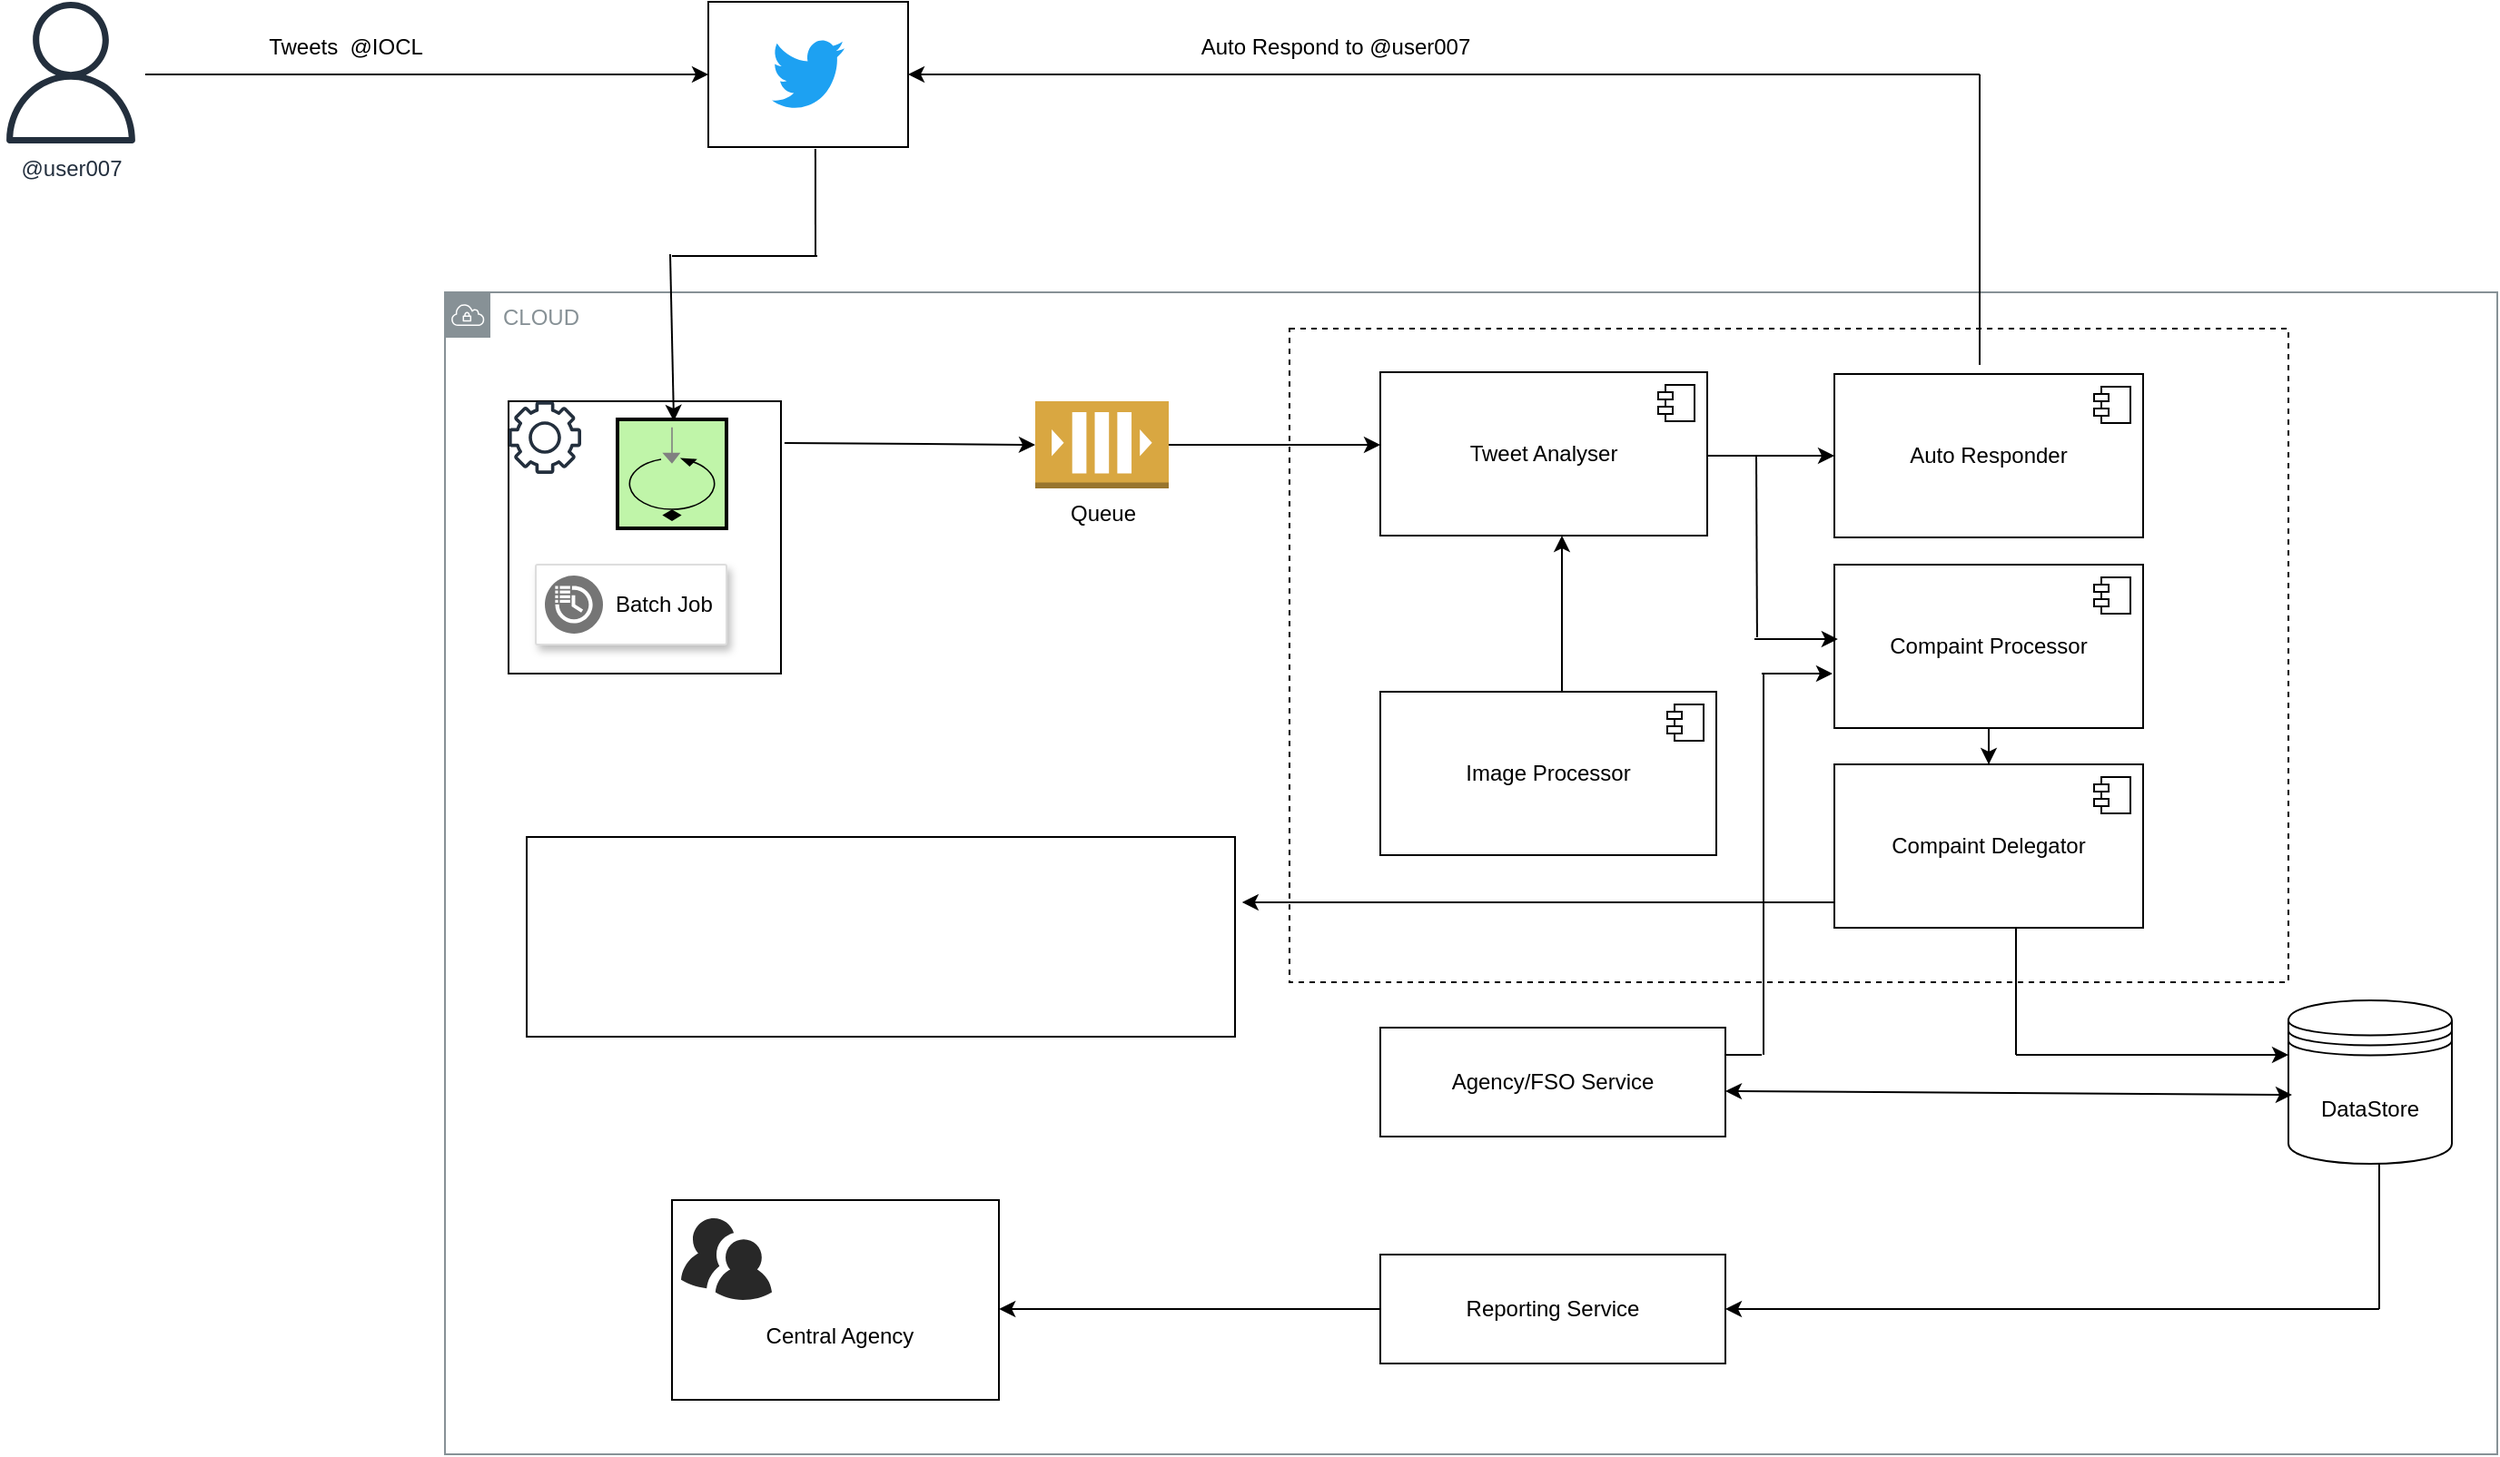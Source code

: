 <mxfile version="21.1.2" type="github">
  <diagram name="Page-1" id="rtDnuDJ027JOJXi1bW4T">
    <mxGraphModel dx="1434" dy="756" grid="1" gridSize="10" guides="1" tooltips="1" connect="1" arrows="1" fold="1" page="1" pageScale="1" pageWidth="850" pageHeight="1100" math="0" shadow="0">
      <root>
        <mxCell id="0" />
        <mxCell id="1" parent="0" />
        <mxCell id="xGUmW0sbAqv446bdcCQy-84" value="" style="rounded=0;whiteSpace=wrap;html=1;" vertex="1" parent="1">
          <mxGeometry x="400" y="720" width="180" height="110" as="geometry" />
        </mxCell>
        <mxCell id="xGUmW0sbAqv446bdcCQy-77" value="" style="rounded=0;whiteSpace=wrap;html=1;dashed=1;" vertex="1" parent="1">
          <mxGeometry x="740" y="240" width="550" height="360" as="geometry" />
        </mxCell>
        <mxCell id="xGUmW0sbAqv446bdcCQy-1" value="" style="rounded=0;whiteSpace=wrap;html=1;" vertex="1" parent="1">
          <mxGeometry x="420" y="60" width="110" height="80" as="geometry" />
        </mxCell>
        <mxCell id="xGUmW0sbAqv446bdcCQy-2" value="" style="dashed=0;outlineConnect=0;html=1;align=center;labelPosition=center;verticalLabelPosition=bottom;verticalAlign=top;shape=mxgraph.weblogos.twitter;fillColor=#1DA1F2;strokeColor=none" vertex="1" parent="1">
          <mxGeometry x="455" y="80" width="40" height="40" as="geometry" />
        </mxCell>
        <mxCell id="xGUmW0sbAqv446bdcCQy-4" value="CLOUD" style="sketch=0;outlineConnect=0;gradientColor=none;html=1;whiteSpace=wrap;fontSize=12;fontStyle=0;shape=mxgraph.aws4.group;grIcon=mxgraph.aws4.group_vpc;strokeColor=#879196;fillColor=none;verticalAlign=top;align=left;spacingLeft=30;fontColor=#879196;dashed=0;" vertex="1" parent="1">
          <mxGeometry x="275" y="220" width="1130" height="640" as="geometry" />
        </mxCell>
        <mxCell id="xGUmW0sbAqv446bdcCQy-6" value="" style="whiteSpace=wrap;html=1;aspect=fixed;" vertex="1" parent="1">
          <mxGeometry x="310" y="280" width="150" height="150" as="geometry" />
        </mxCell>
        <mxCell id="xGUmW0sbAqv446bdcCQy-5" value="" style="sketch=0;outlineConnect=0;fontColor=#232F3E;gradientColor=none;fillColor=#232F3D;strokeColor=none;dashed=0;verticalLabelPosition=bottom;verticalAlign=top;align=center;html=1;fontSize=12;fontStyle=0;aspect=fixed;pointerEvents=1;shape=mxgraph.aws4.gear;" vertex="1" parent="1">
          <mxGeometry x="310" y="280" width="40" height="40" as="geometry" />
        </mxCell>
        <mxCell id="xGUmW0sbAqv446bdcCQy-7" value="" style="strokeColor=#dddddd;shadow=1;strokeWidth=1;rounded=1;absoluteArcSize=1;arcSize=2;" vertex="1" parent="1">
          <mxGeometry x="325" y="370" width="105" height="44" as="geometry" />
        </mxCell>
        <mxCell id="xGUmW0sbAqv446bdcCQy-8" value="Batch Job" style="sketch=0;dashed=0;connectable=0;html=1;fillColor=#757575;strokeColor=none;shape=mxgraph.gcp2.scheduled_tasks;part=1;labelPosition=right;verticalLabelPosition=middle;align=left;verticalAlign=middle;spacingLeft=5;fontSize=12;" vertex="1" parent="xGUmW0sbAqv446bdcCQy-7">
          <mxGeometry y="0.5" width="32" height="32" relative="1" as="geometry">
            <mxPoint x="5" y="-16" as="offset" />
          </mxGeometry>
        </mxCell>
        <mxCell id="xGUmW0sbAqv446bdcCQy-9" value="@user007" style="sketch=0;outlineConnect=0;fontColor=#232F3E;gradientColor=none;fillColor=#232F3D;strokeColor=none;dashed=0;verticalLabelPosition=bottom;verticalAlign=top;align=center;html=1;fontSize=12;fontStyle=0;aspect=fixed;pointerEvents=1;shape=mxgraph.aws4.user;" vertex="1" parent="1">
          <mxGeometry x="30" y="60" width="78" height="78" as="geometry" />
        </mxCell>
        <mxCell id="xGUmW0sbAqv446bdcCQy-10" value="" style="endArrow=classic;html=1;rounded=0;exitX=1.078;exitY=0.513;exitDx=0;exitDy=0;exitPerimeter=0;entryX=0;entryY=0.5;entryDx=0;entryDy=0;" edge="1" parent="1" source="xGUmW0sbAqv446bdcCQy-9" target="xGUmW0sbAqv446bdcCQy-1">
          <mxGeometry width="50" height="50" relative="1" as="geometry">
            <mxPoint x="400" y="420" as="sourcePoint" />
            <mxPoint x="450" y="370" as="targetPoint" />
          </mxGeometry>
        </mxCell>
        <mxCell id="xGUmW0sbAqv446bdcCQy-11" value="Tweets&amp;nbsp; @IOCL" style="text;html=1;align=center;verticalAlign=middle;resizable=0;points=[];autosize=1;strokeColor=none;fillColor=none;" vertex="1" parent="1">
          <mxGeometry x="165" y="70" width="110" height="30" as="geometry" />
        </mxCell>
        <mxCell id="xGUmW0sbAqv446bdcCQy-12" value="" style="fillColor=#c0f5a9;dashed=0;outlineConnect=0;strokeWidth=2;html=1;align=center;fontSize=8;verticalLabelPosition=bottom;verticalAlign=top;shape=mxgraph.eip.polling_consumer;rotation=90;" vertex="1" parent="1">
          <mxGeometry x="370" y="290" width="60" height="60" as="geometry" />
        </mxCell>
        <mxCell id="xGUmW0sbAqv446bdcCQy-13" value="" style="endArrow=none;html=1;rounded=0;entryX=0.445;entryY=1.013;entryDx=0;entryDy=0;entryPerimeter=0;" edge="1" parent="1">
          <mxGeometry width="50" height="50" relative="1" as="geometry">
            <mxPoint x="479" y="200" as="sourcePoint" />
            <mxPoint x="478.95" y="141.04" as="targetPoint" />
          </mxGeometry>
        </mxCell>
        <mxCell id="xGUmW0sbAqv446bdcCQy-14" value="" style="endArrow=none;html=1;rounded=0;" edge="1" parent="1">
          <mxGeometry width="50" height="50" relative="1" as="geometry">
            <mxPoint x="400" y="200" as="sourcePoint" />
            <mxPoint x="480" y="200" as="targetPoint" />
          </mxGeometry>
        </mxCell>
        <mxCell id="xGUmW0sbAqv446bdcCQy-15" value="" style="endArrow=classic;html=1;rounded=0;entryX=0.033;entryY=0.633;entryDx=0;entryDy=0;entryPerimeter=0;" edge="1" parent="1">
          <mxGeometry width="50" height="50" relative="1" as="geometry">
            <mxPoint x="399" y="199" as="sourcePoint" />
            <mxPoint x="401.02" y="290.98" as="targetPoint" />
          </mxGeometry>
        </mxCell>
        <mxCell id="xGUmW0sbAqv446bdcCQy-22" value="" style="edgeStyle=orthogonalEdgeStyle;rounded=0;orthogonalLoop=1;jettySize=auto;html=1;" edge="1" parent="1" source="xGUmW0sbAqv446bdcCQy-16">
          <mxGeometry relative="1" as="geometry">
            <mxPoint x="790" y="304" as="targetPoint" />
            <Array as="points">
              <mxPoint x="760" y="304" />
              <mxPoint x="760" y="304" />
            </Array>
          </mxGeometry>
        </mxCell>
        <mxCell id="xGUmW0sbAqv446bdcCQy-16" value="Queue" style="outlineConnect=0;dashed=0;verticalLabelPosition=bottom;verticalAlign=top;align=center;html=1;shape=mxgraph.aws3.queue;fillColor=#D9A741;gradientColor=none;" vertex="1" parent="1">
          <mxGeometry x="600" y="280" width="73.5" height="48" as="geometry" />
        </mxCell>
        <mxCell id="xGUmW0sbAqv446bdcCQy-19" value="" style="endArrow=classic;html=1;rounded=0;entryX=0;entryY=0.5;entryDx=0;entryDy=0;entryPerimeter=0;exitX=1.013;exitY=0.153;exitDx=0;exitDy=0;exitPerimeter=0;" edge="1" parent="1" source="xGUmW0sbAqv446bdcCQy-6" target="xGUmW0sbAqv446bdcCQy-16">
          <mxGeometry width="50" height="50" relative="1" as="geometry">
            <mxPoint x="470" y="304" as="sourcePoint" />
            <mxPoint x="450" y="370" as="targetPoint" />
          </mxGeometry>
        </mxCell>
        <mxCell id="xGUmW0sbAqv446bdcCQy-32" value="" style="edgeStyle=orthogonalEdgeStyle;rounded=0;orthogonalLoop=1;jettySize=auto;html=1;" edge="1" parent="1" source="xGUmW0sbAqv446bdcCQy-23">
          <mxGeometry relative="1" as="geometry">
            <mxPoint x="1040" y="310" as="targetPoint" />
            <Array as="points">
              <mxPoint x="990" y="310" />
              <mxPoint x="990" y="310" />
            </Array>
          </mxGeometry>
        </mxCell>
        <mxCell id="xGUmW0sbAqv446bdcCQy-23" value="Tweet Analyser" style="html=1;dropTarget=0;whiteSpace=wrap;" vertex="1" parent="1">
          <mxGeometry x="790" y="264" width="180" height="90" as="geometry" />
        </mxCell>
        <mxCell id="xGUmW0sbAqv446bdcCQy-24" value="" style="shape=module;jettyWidth=8;jettyHeight=4;" vertex="1" parent="xGUmW0sbAqv446bdcCQy-23">
          <mxGeometry x="1" width="20" height="20" relative="1" as="geometry">
            <mxPoint x="-27" y="7" as="offset" />
          </mxGeometry>
        </mxCell>
        <mxCell id="xGUmW0sbAqv446bdcCQy-25" value="Auto Responder" style="html=1;dropTarget=0;whiteSpace=wrap;" vertex="1" parent="1">
          <mxGeometry x="1040" y="265" width="170" height="90" as="geometry" />
        </mxCell>
        <mxCell id="xGUmW0sbAqv446bdcCQy-26" value="" style="shape=module;jettyWidth=8;jettyHeight=4;" vertex="1" parent="xGUmW0sbAqv446bdcCQy-25">
          <mxGeometry x="1" width="20" height="20" relative="1" as="geometry">
            <mxPoint x="-27" y="7" as="offset" />
          </mxGeometry>
        </mxCell>
        <mxCell id="xGUmW0sbAqv446bdcCQy-29" value="" style="endArrow=none;html=1;rounded=0;" edge="1" parent="1">
          <mxGeometry width="50" height="50" relative="1" as="geometry">
            <mxPoint x="1120" y="260" as="sourcePoint" />
            <mxPoint x="1120" y="100" as="targetPoint" />
          </mxGeometry>
        </mxCell>
        <mxCell id="xGUmW0sbAqv446bdcCQy-30" value="" style="endArrow=classic;html=1;rounded=0;entryX=1;entryY=0.5;entryDx=0;entryDy=0;" edge="1" parent="1" target="xGUmW0sbAqv446bdcCQy-1">
          <mxGeometry width="50" height="50" relative="1" as="geometry">
            <mxPoint x="1120" y="100" as="sourcePoint" />
            <mxPoint x="730" y="380" as="targetPoint" />
          </mxGeometry>
        </mxCell>
        <mxCell id="xGUmW0sbAqv446bdcCQy-31" value="Auto Respond to @user007" style="text;html=1;align=center;verticalAlign=middle;resizable=0;points=[];autosize=1;strokeColor=none;fillColor=none;" vertex="1" parent="1">
          <mxGeometry x="680" y="70" width="170" height="30" as="geometry" />
        </mxCell>
        <mxCell id="xGUmW0sbAqv446bdcCQy-35" value="DataStore" style="shape=datastore;whiteSpace=wrap;html=1;" vertex="1" parent="1">
          <mxGeometry x="1290" y="610" width="90" height="90" as="geometry" />
        </mxCell>
        <mxCell id="xGUmW0sbAqv446bdcCQy-52" value="" style="edgeStyle=orthogonalEdgeStyle;rounded=0;orthogonalLoop=1;jettySize=auto;html=1;" edge="1" parent="1">
          <mxGeometry relative="1" as="geometry">
            <mxPoint x="890" y="440" as="sourcePoint" />
            <mxPoint x="890" y="354" as="targetPoint" />
            <Array as="points">
              <mxPoint x="890" y="400" />
              <mxPoint x="890" y="400" />
            </Array>
          </mxGeometry>
        </mxCell>
        <mxCell id="xGUmW0sbAqv446bdcCQy-36" value="Image Processor" style="html=1;dropTarget=0;whiteSpace=wrap;" vertex="1" parent="1">
          <mxGeometry x="790" y="440" width="185" height="90" as="geometry" />
        </mxCell>
        <mxCell id="xGUmW0sbAqv446bdcCQy-37" value="" style="shape=module;jettyWidth=8;jettyHeight=4;" vertex="1" parent="xGUmW0sbAqv446bdcCQy-36">
          <mxGeometry x="1" width="20" height="20" relative="1" as="geometry">
            <mxPoint x="-27" y="7" as="offset" />
          </mxGeometry>
        </mxCell>
        <mxCell id="xGUmW0sbAqv446bdcCQy-75" value="" style="edgeStyle=orthogonalEdgeStyle;rounded=0;orthogonalLoop=1;jettySize=auto;html=1;" edge="1" parent="1" source="xGUmW0sbAqv446bdcCQy-53" target="xGUmW0sbAqv446bdcCQy-73">
          <mxGeometry relative="1" as="geometry" />
        </mxCell>
        <mxCell id="xGUmW0sbAqv446bdcCQy-53" value="Compaint Processor" style="html=1;dropTarget=0;whiteSpace=wrap;" vertex="1" parent="1">
          <mxGeometry x="1040" y="370" width="170" height="90" as="geometry" />
        </mxCell>
        <mxCell id="xGUmW0sbAqv446bdcCQy-54" value="" style="shape=module;jettyWidth=8;jettyHeight=4;" vertex="1" parent="xGUmW0sbAqv446bdcCQy-53">
          <mxGeometry x="1" width="20" height="20" relative="1" as="geometry">
            <mxPoint x="-27" y="7" as="offset" />
          </mxGeometry>
        </mxCell>
        <mxCell id="xGUmW0sbAqv446bdcCQy-60" value="" style="endArrow=none;html=1;rounded=0;exitX=0.642;exitY=0.442;exitDx=0;exitDy=0;exitPerimeter=0;" edge="1" parent="1">
          <mxGeometry width="50" height="50" relative="1" as="geometry">
            <mxPoint x="997.46" y="410.06" as="sourcePoint" />
            <mxPoint x="997" y="310" as="targetPoint" />
          </mxGeometry>
        </mxCell>
        <mxCell id="xGUmW0sbAqv446bdcCQy-61" value="" style="endArrow=classic;html=1;rounded=0;entryX=-0.024;entryY=0.578;entryDx=0;entryDy=0;entryPerimeter=0;" edge="1" parent="1">
          <mxGeometry width="50" height="50" relative="1" as="geometry">
            <mxPoint x="996" y="411" as="sourcePoint" />
            <mxPoint x="1041.92" y="411.02" as="targetPoint" />
          </mxGeometry>
        </mxCell>
        <mxCell id="xGUmW0sbAqv446bdcCQy-63" value="Agency/FSO Service" style="rounded=0;whiteSpace=wrap;html=1;" vertex="1" parent="1">
          <mxGeometry x="790" y="625" width="190" height="60" as="geometry" />
        </mxCell>
        <mxCell id="xGUmW0sbAqv446bdcCQy-67" value="" style="endArrow=classic;startArrow=classic;html=1;rounded=0;entryX=0.022;entryY=0.578;entryDx=0;entryDy=0;entryPerimeter=0;" edge="1" parent="1" target="xGUmW0sbAqv446bdcCQy-35">
          <mxGeometry width="50" height="50" relative="1" as="geometry">
            <mxPoint x="980" y="660" as="sourcePoint" />
            <mxPoint x="1030" y="610" as="targetPoint" />
          </mxGeometry>
        </mxCell>
        <mxCell id="xGUmW0sbAqv446bdcCQy-69" value="" style="endArrow=none;html=1;rounded=0;" edge="1" parent="1">
          <mxGeometry width="50" height="50" relative="1" as="geometry">
            <mxPoint x="980" y="640" as="sourcePoint" />
            <mxPoint x="1000" y="640" as="targetPoint" />
          </mxGeometry>
        </mxCell>
        <mxCell id="xGUmW0sbAqv446bdcCQy-71" value="" style="endArrow=none;html=1;rounded=0;" edge="1" parent="1">
          <mxGeometry width="50" height="50" relative="1" as="geometry">
            <mxPoint x="1001" y="640" as="sourcePoint" />
            <mxPoint x="1001" y="430" as="targetPoint" />
          </mxGeometry>
        </mxCell>
        <mxCell id="xGUmW0sbAqv446bdcCQy-72" value="" style="endArrow=classic;html=1;rounded=0;entryX=-0.006;entryY=0.667;entryDx=0;entryDy=0;entryPerimeter=0;" edge="1" parent="1" target="xGUmW0sbAqv446bdcCQy-53">
          <mxGeometry width="50" height="50" relative="1" as="geometry">
            <mxPoint x="1000" y="430" as="sourcePoint" />
            <mxPoint x="1060" y="380" as="targetPoint" />
          </mxGeometry>
        </mxCell>
        <mxCell id="xGUmW0sbAqv446bdcCQy-73" value="Compaint Delegator" style="html=1;dropTarget=0;whiteSpace=wrap;" vertex="1" parent="1">
          <mxGeometry x="1040" y="480" width="170" height="90" as="geometry" />
        </mxCell>
        <mxCell id="xGUmW0sbAqv446bdcCQy-74" value="" style="shape=module;jettyWidth=8;jettyHeight=4;" vertex="1" parent="xGUmW0sbAqv446bdcCQy-73">
          <mxGeometry x="1" width="20" height="20" relative="1" as="geometry">
            <mxPoint x="-27" y="7" as="offset" />
          </mxGeometry>
        </mxCell>
        <mxCell id="xGUmW0sbAqv446bdcCQy-76" value="Reporting Service" style="rounded=0;whiteSpace=wrap;html=1;" vertex="1" parent="1">
          <mxGeometry x="790" y="750" width="190" height="60" as="geometry" />
        </mxCell>
        <mxCell id="xGUmW0sbAqv446bdcCQy-80" value="" style="endArrow=none;html=1;rounded=0;" edge="1" parent="1">
          <mxGeometry width="50" height="50" relative="1" as="geometry">
            <mxPoint x="1340" y="780" as="sourcePoint" />
            <mxPoint x="1340" y="700" as="targetPoint" />
          </mxGeometry>
        </mxCell>
        <mxCell id="xGUmW0sbAqv446bdcCQy-81" value="" style="endArrow=classic;html=1;rounded=0;entryX=1;entryY=0.5;entryDx=0;entryDy=0;" edge="1" parent="1" target="xGUmW0sbAqv446bdcCQy-76">
          <mxGeometry width="50" height="50" relative="1" as="geometry">
            <mxPoint x="1340" y="780" as="sourcePoint" />
            <mxPoint x="1060" y="770" as="targetPoint" />
          </mxGeometry>
        </mxCell>
        <mxCell id="xGUmW0sbAqv446bdcCQy-82" value="" style="verticalLabelPosition=bottom;sketch=0;html=1;fillColor=#282828;strokeColor=none;verticalAlign=top;pointerEvents=1;align=center;shape=mxgraph.cisco_safe.people_places_things_icons.icon9;" vertex="1" parent="1">
          <mxGeometry x="405" y="730" width="50" height="45" as="geometry" />
        </mxCell>
        <mxCell id="xGUmW0sbAqv446bdcCQy-85" value="Central Agency" style="text;html=1;strokeColor=none;fillColor=none;align=center;verticalAlign=middle;whiteSpace=wrap;rounded=0;" vertex="1" parent="1">
          <mxGeometry x="445" y="780" width="95" height="30" as="geometry" />
        </mxCell>
        <mxCell id="xGUmW0sbAqv446bdcCQy-88" value="" style="endArrow=classic;html=1;rounded=0;exitX=0;exitY=0.5;exitDx=0;exitDy=0;entryX=0.27;entryY=0.875;entryDx=0;entryDy=0;entryPerimeter=0;" edge="1" parent="1" source="xGUmW0sbAqv446bdcCQy-76" target="xGUmW0sbAqv446bdcCQy-4">
          <mxGeometry width="50" height="50" relative="1" as="geometry">
            <mxPoint x="623.5" y="800" as="sourcePoint" />
            <mxPoint x="673.5" y="750" as="targetPoint" />
          </mxGeometry>
        </mxCell>
        <mxCell id="xGUmW0sbAqv446bdcCQy-89" value="" style="rounded=0;whiteSpace=wrap;html=1;" vertex="1" parent="1">
          <mxGeometry x="320" y="520" width="390" height="110" as="geometry" />
        </mxCell>
        <mxCell id="xGUmW0sbAqv446bdcCQy-90" value="" style="endArrow=classic;html=1;rounded=0;exitX=0;exitY=0.844;exitDx=0;exitDy=0;exitPerimeter=0;entryX=1.01;entryY=0.327;entryDx=0;entryDy=0;entryPerimeter=0;" edge="1" parent="1" source="xGUmW0sbAqv446bdcCQy-73" target="xGUmW0sbAqv446bdcCQy-89">
          <mxGeometry width="50" height="50" relative="1" as="geometry">
            <mxPoint x="950" y="550" as="sourcePoint" />
            <mxPoint x="1000" y="500" as="targetPoint" />
          </mxGeometry>
        </mxCell>
        <mxCell id="xGUmW0sbAqv446bdcCQy-92" value="" style="endArrow=none;html=1;rounded=0;" edge="1" parent="1">
          <mxGeometry width="50" height="50" relative="1" as="geometry">
            <mxPoint x="1140" y="640" as="sourcePoint" />
            <mxPoint x="1140" y="570" as="targetPoint" />
          </mxGeometry>
        </mxCell>
        <mxCell id="xGUmW0sbAqv446bdcCQy-93" value="" style="endArrow=classic;html=1;rounded=0;" edge="1" parent="1">
          <mxGeometry width="50" height="50" relative="1" as="geometry">
            <mxPoint x="1140" y="640" as="sourcePoint" />
            <mxPoint x="1290" y="640" as="targetPoint" />
          </mxGeometry>
        </mxCell>
      </root>
    </mxGraphModel>
  </diagram>
</mxfile>
